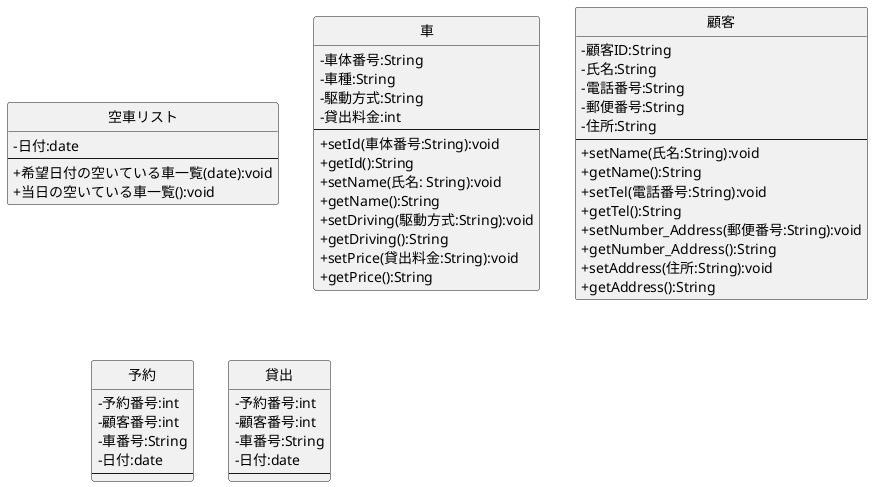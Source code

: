 @startuml 例1
skinparam classAttributeIconSize 0
class 空車リスト {
    - 日付:date
---
    + 希望日付の空いている車一覧(date):void
    + 当日の空いている車一覧():void
}
class 車 {
    - 車体番号:String
    - 車種:String
    - 駆動方式:String
    - 貸出料金:int
---
    + setId(車体番号:String):void
    + getId():String
    + setName(氏名: String):void
    + getName():String
    + setDriving(駆動方式:String):void
    + getDriving():String
    + setPrice(貸出料金:String):void
    + getPrice():String
}
class 顧客 {
    - 顧客ID:String
    - 氏名:String
    - 電話番号:String
    - 郵便番号:String
    - 住所:String
---
    + setName(氏名:String):void
    + getName():String
    + setTel(電話番号:String):void
    + getTel():String
    + setNumber_Address(郵便番号:String):void
    + getNumber_Address():String
    + setAddress(住所:String):void
    + getAddress():String
}
class 予約 {
    - 予約番号:int
    - 顧客番号:int
    - 車番号:String
    - 日付:date
---
}
class 貸出 {
    - 予約番号:int
    - 顧客番号:int
    - 車番号:String
    - 日付:date
---
} 
hide 空車リスト circle
hide 車 circle
hide 顧客 circle
hide 予約 circle
hide 貸出 circle
@enduml